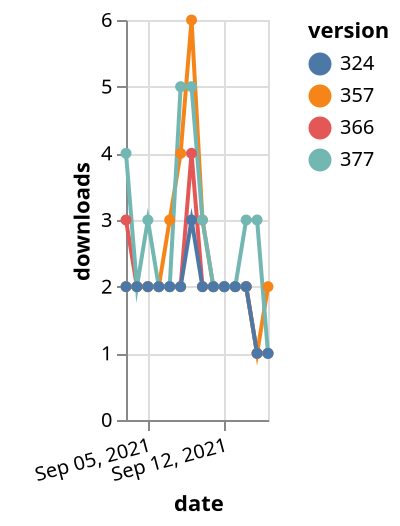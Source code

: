 {"$schema": "https://vega.github.io/schema/vega-lite/v5.json", "description": "A simple bar chart with embedded data.", "data": {"values": [{"date": "2021-09-03", "total": 2304, "delta": 3, "version": "366"}, {"date": "2021-09-04", "total": 2306, "delta": 2, "version": "366"}, {"date": "2021-09-05", "total": 2308, "delta": 2, "version": "366"}, {"date": "2021-09-06", "total": 2310, "delta": 2, "version": "366"}, {"date": "2021-09-07", "total": 2312, "delta": 2, "version": "366"}, {"date": "2021-09-08", "total": 2314, "delta": 2, "version": "366"}, {"date": "2021-09-09", "total": 2318, "delta": 4, "version": "366"}, {"date": "2021-09-10", "total": 2320, "delta": 2, "version": "366"}, {"date": "2021-09-11", "total": 2322, "delta": 2, "version": "366"}, {"date": "2021-09-12", "total": 2324, "delta": 2, "version": "366"}, {"date": "2021-09-13", "total": 2326, "delta": 2, "version": "366"}, {"date": "2021-09-14", "total": 2328, "delta": 2, "version": "366"}, {"date": "2021-09-15", "total": 2329, "delta": 1, "version": "366"}, {"date": "2021-09-16", "total": 2330, "delta": 1, "version": "366"}, {"date": "2021-09-03", "total": 2896, "delta": 2, "version": "357"}, {"date": "2021-09-04", "total": 2898, "delta": 2, "version": "357"}, {"date": "2021-09-05", "total": 2900, "delta": 2, "version": "357"}, {"date": "2021-09-06", "total": 2902, "delta": 2, "version": "357"}, {"date": "2021-09-07", "total": 2905, "delta": 3, "version": "357"}, {"date": "2021-09-08", "total": 2909, "delta": 4, "version": "357"}, {"date": "2021-09-09", "total": 2915, "delta": 6, "version": "357"}, {"date": "2021-09-10", "total": 2918, "delta": 3, "version": "357"}, {"date": "2021-09-11", "total": 2920, "delta": 2, "version": "357"}, {"date": "2021-09-12", "total": 2922, "delta": 2, "version": "357"}, {"date": "2021-09-13", "total": 2924, "delta": 2, "version": "357"}, {"date": "2021-09-14", "total": 2926, "delta": 2, "version": "357"}, {"date": "2021-09-15", "total": 2927, "delta": 1, "version": "357"}, {"date": "2021-09-16", "total": 2929, "delta": 2, "version": "357"}, {"date": "2021-09-03", "total": 2115, "delta": 4, "version": "377"}, {"date": "2021-09-04", "total": 2117, "delta": 2, "version": "377"}, {"date": "2021-09-05", "total": 2120, "delta": 3, "version": "377"}, {"date": "2021-09-06", "total": 2122, "delta": 2, "version": "377"}, {"date": "2021-09-07", "total": 2124, "delta": 2, "version": "377"}, {"date": "2021-09-08", "total": 2129, "delta": 5, "version": "377"}, {"date": "2021-09-09", "total": 2134, "delta": 5, "version": "377"}, {"date": "2021-09-10", "total": 2137, "delta": 3, "version": "377"}, {"date": "2021-09-11", "total": 2139, "delta": 2, "version": "377"}, {"date": "2021-09-12", "total": 2141, "delta": 2, "version": "377"}, {"date": "2021-09-13", "total": 2143, "delta": 2, "version": "377"}, {"date": "2021-09-14", "total": 2146, "delta": 3, "version": "377"}, {"date": "2021-09-15", "total": 2149, "delta": 3, "version": "377"}, {"date": "2021-09-16", "total": 2150, "delta": 1, "version": "377"}, {"date": "2021-09-03", "total": 2575, "delta": 2, "version": "324"}, {"date": "2021-09-04", "total": 2577, "delta": 2, "version": "324"}, {"date": "2021-09-05", "total": 2579, "delta": 2, "version": "324"}, {"date": "2021-09-06", "total": 2581, "delta": 2, "version": "324"}, {"date": "2021-09-07", "total": 2583, "delta": 2, "version": "324"}, {"date": "2021-09-08", "total": 2585, "delta": 2, "version": "324"}, {"date": "2021-09-09", "total": 2588, "delta": 3, "version": "324"}, {"date": "2021-09-10", "total": 2590, "delta": 2, "version": "324"}, {"date": "2021-09-11", "total": 2592, "delta": 2, "version": "324"}, {"date": "2021-09-12", "total": 2594, "delta": 2, "version": "324"}, {"date": "2021-09-13", "total": 2596, "delta": 2, "version": "324"}, {"date": "2021-09-14", "total": 2598, "delta": 2, "version": "324"}, {"date": "2021-09-15", "total": 2599, "delta": 1, "version": "324"}, {"date": "2021-09-16", "total": 2600, "delta": 1, "version": "324"}]}, "width": "container", "mark": {"type": "line", "point": {"filled": true}}, "encoding": {"x": {"field": "date", "type": "temporal", "timeUnit": "yearmonthdate", "title": "date", "axis": {"labelAngle": -15}}, "y": {"field": "delta", "type": "quantitative", "title": "downloads"}, "color": {"field": "version", "type": "nominal"}, "tooltip": {"field": "delta"}}}